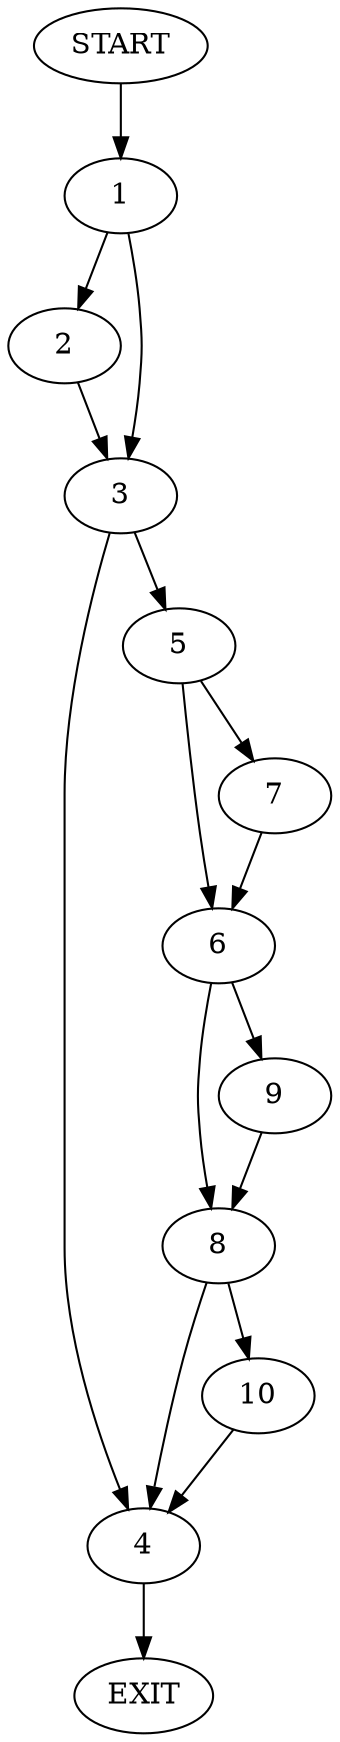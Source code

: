 digraph {
0 [label="START"]
11 [label="EXIT"]
0 -> 1
1 -> 2
1 -> 3
2 -> 3
3 -> 4
3 -> 5
4 -> 11
5 -> 6
5 -> 7
6 -> 8
6 -> 9
7 -> 6
9 -> 8
8 -> 10
8 -> 4
10 -> 4
}
